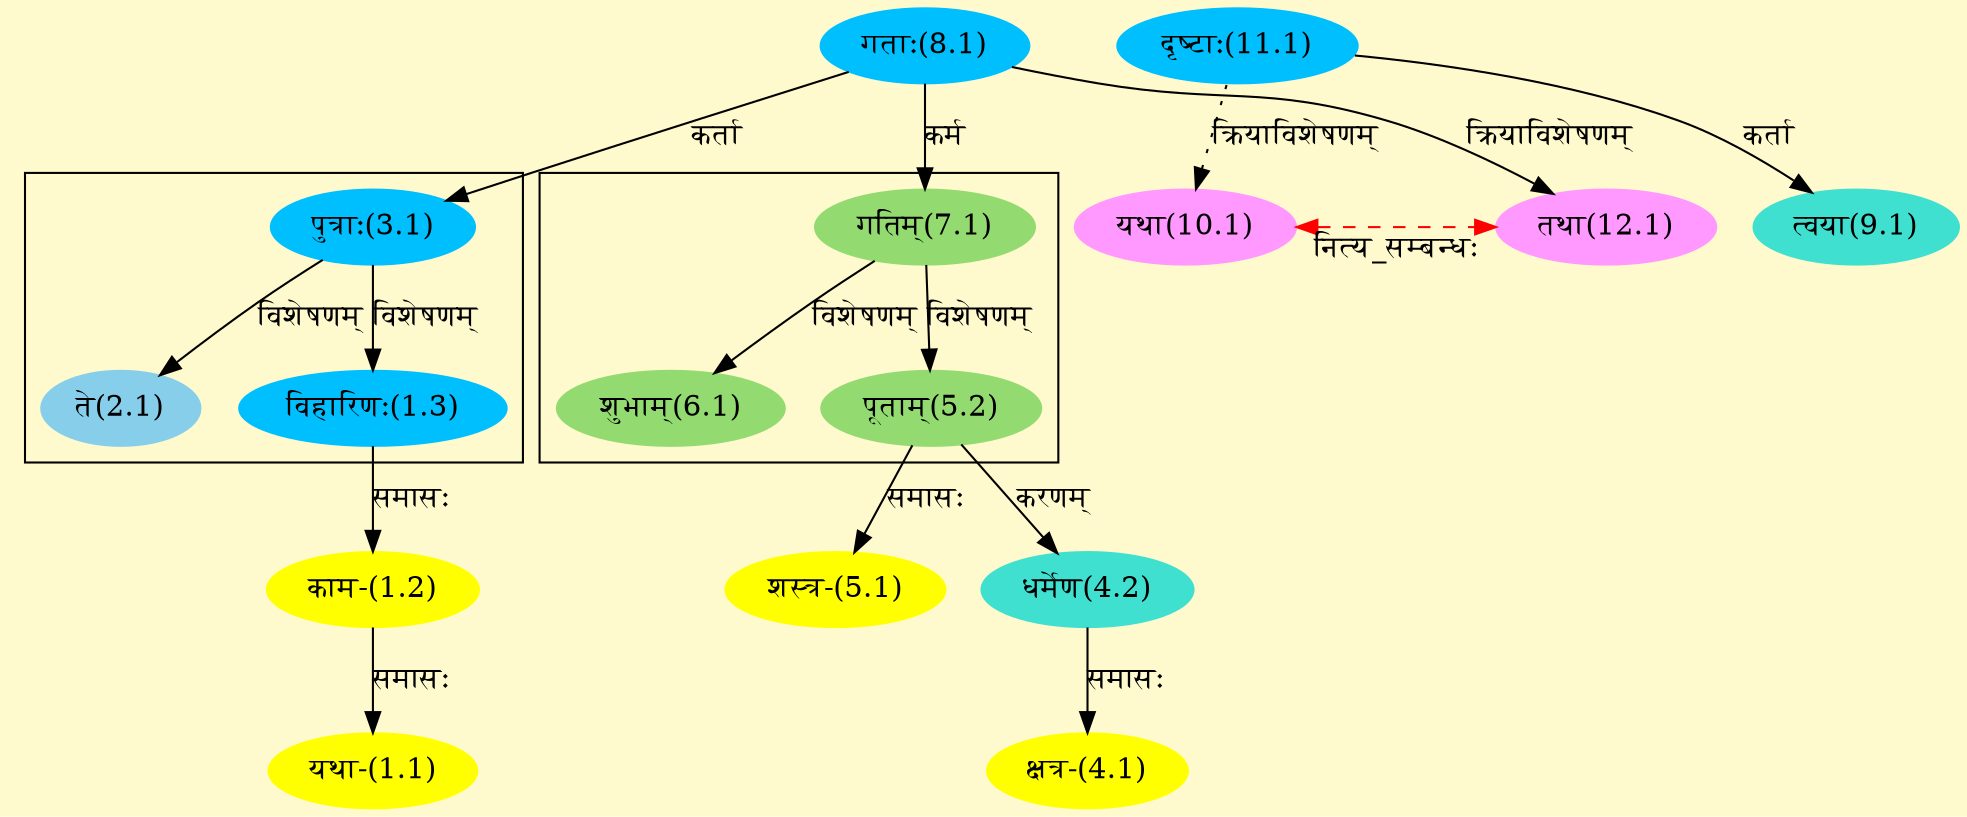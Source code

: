 digraph G{
rankdir=BT;
 compound=true;
 bgcolor="lemonchiffon1";

subgraph cluster_1{
Node1_3 [style=filled, color="#00BFFF" label = "विहारिणः(1.3)"]
Node3_1 [style=filled, color="#00BFFF" label = "पुत्राः(3.1)"]
Node2_1 [style=filled, color="#87CEEB" label = "ते(2.1)"]

}

subgraph cluster_2{
Node5_2 [style=filled, color="#93DB70" label = "पूताम्(5.2)"]
Node7_1 [style=filled, color="#93DB70" label = "गतिम्(7.1)"]
Node6_1 [style=filled, color="#93DB70" label = "शुभाम्(6.1)"]

}
Node1_1 [style=filled, color="#FFFF00" label = "यथा-(1.1)"]
Node1_2 [style=filled, color="#FFFF00" label = "काम-(1.2)"]
Node1_3 [style=filled, color="#00BFFF" label = "विहारिणः(1.3)"]
Node3_1 [style=filled, color="#00BFFF" label = "पुत्राः(3.1)"]
Node8_1 [style=filled, color="#00BFFF" label = "गताः(8.1)"]
Node4_1 [style=filled, color="#FFFF00" label = "क्षत्र-(4.1)"]
Node4_2 [style=filled, color="#40E0D0" label = "धर्मेण(4.2)"]
Node5_2 [style=filled, color="#93DB70" label = "पूताम्(5.2)"]
Node5_1 [style=filled, color="#FFFF00" label = "शस्त्र-(5.1)"]
Node7_1 [style=filled, color="#93DB70" label = "गतिम्(7.1)"]
Node [style=filled, color="" label = "()"]
Node9_1 [style=filled, color="#40E0D0" label = "त्वया(9.1)"]
Node11_1 [style=filled, color="#00BFFF" label = "दृष्टाः(11.1)"]
Node10_1 [style=filled, color="#FF99FF" label = "यथा(10.1)"]
Node12_1 [style=filled, color="#FF99FF" label = "तथा(12.1)"]
{rank = same; Node10_1; Node12_1;}
/* Start of Relations section */

Node1_1 -> Node1_2 [  label="समासः"  dir="back" ]
Node1_2 -> Node1_3 [  label="समासः"  dir="back" ]
Node1_3 -> Node3_1 [  label="विशेषणम्"  dir="back" ]
Node2_1 -> Node3_1 [  label="विशेषणम्"  dir="back" ]
Node3_1 -> Node8_1 [  label="कर्ता"  dir="back" ]
Node4_1 -> Node4_2 [  label="समासः"  dir="back" ]
Node4_2 -> Node5_2 [  label="करणम्"  dir="back" ]
Node5_1 -> Node5_2 [  label="समासः"  dir="back" ]
Node5_2 -> Node7_1 [  label="विशेषणम्"  dir="back" ]
Node6_1 -> Node7_1 [  label="विशेषणम्"  dir="back" ]
Node7_1 -> Node8_1 [  label="कर्म"  dir="back" ]
Node9_1 -> Node11_1 [  label="कर्ता"  dir="back" ]
Node10_1 -> Node12_1 [ style=dashed color="red" label="नित्य_सम्बन्धः"  dir="both" ]
Node10_1 -> Node11_1 [ style=dotted label="क्रियाविशेषणम्"  dir="back" ]
Node12_1 -> Node8_1 [  label="क्रियाविशेषणम्"  dir="back" ]
}
